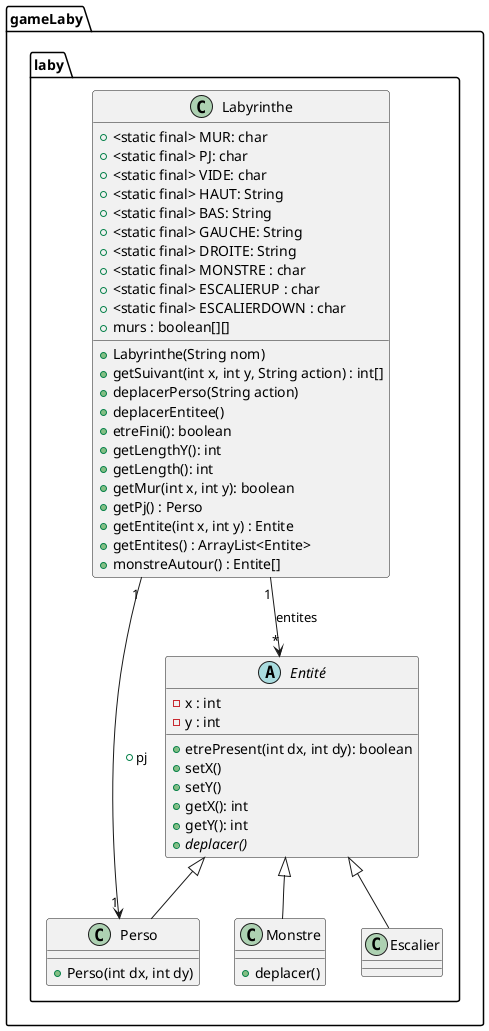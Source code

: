 @startuml
package gameLaby.laby{
class Labyrinthe{
+ <static final> MUR: char
+ <static final> PJ: char
+ <static final> VIDE: char
+ <static final> HAUT: String
+ <static final> BAS: String
+ <static final> GAUCHE: String
+ <static final> DROITE: String
+ <static final> MONSTRE : char
+ <static final> ESCALIERUP : char
+ <static final> ESCALIERDOWN : char
+ murs : boolean[][]
+ Labyrinthe(String nom)
+ getSuivant(int x, int y, String action) : int[]
+ deplacerPerso(String action)
+ deplacerEntitee()
+ etreFini(): boolean
+ getLengthY(): int
+ getLength(): int
+ getMur(int x, int y): boolean
+ getPj() : Perso
+ getEntite(int x, int y) : Entite
+ getEntites() : ArrayList<Entite>
+ monstreAutour() : Entite[]
}

class Perso{
+Perso(int dx, int dy)
}

Abstract class Entité{
- x : int
- y : int
+ etrePresent(int dx, int dy): boolean
+setX()
+setY()
+getX(): int
+getY(): int
+{abstract}deplacer()
}

class Monstre{
+deplacer()
}

class Escalier{

}

Labyrinthe "1" --> "*" Entité : entites
Labyrinthe "1" --> "1" Perso : + pj
Entité <|-- Monstre
Entité <|-- Perso
Entité <|-- Escalier

@enduml